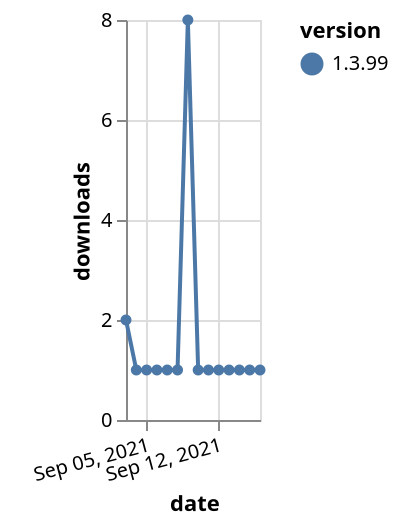 {"$schema": "https://vega.github.io/schema/vega-lite/v5.json", "description": "A simple bar chart with embedded data.", "data": {"values": [{"date": "2021-09-03", "total": 538, "delta": 2, "version": "1.3.99"}, {"date": "2021-09-04", "total": 539, "delta": 1, "version": "1.3.99"}, {"date": "2021-09-05", "total": 540, "delta": 1, "version": "1.3.99"}, {"date": "2021-09-06", "total": 541, "delta": 1, "version": "1.3.99"}, {"date": "2021-09-07", "total": 542, "delta": 1, "version": "1.3.99"}, {"date": "2021-09-08", "total": 543, "delta": 1, "version": "1.3.99"}, {"date": "2021-09-09", "total": 551, "delta": 8, "version": "1.3.99"}, {"date": "2021-09-10", "total": 552, "delta": 1, "version": "1.3.99"}, {"date": "2021-09-11", "total": 553, "delta": 1, "version": "1.3.99"}, {"date": "2021-09-12", "total": 554, "delta": 1, "version": "1.3.99"}, {"date": "2021-09-13", "total": 555, "delta": 1, "version": "1.3.99"}, {"date": "2021-09-14", "total": 556, "delta": 1, "version": "1.3.99"}, {"date": "2021-09-15", "total": 557, "delta": 1, "version": "1.3.99"}, {"date": "2021-09-16", "total": 558, "delta": 1, "version": "1.3.99"}]}, "width": "container", "mark": {"type": "line", "point": {"filled": true}}, "encoding": {"x": {"field": "date", "type": "temporal", "timeUnit": "yearmonthdate", "title": "date", "axis": {"labelAngle": -15}}, "y": {"field": "delta", "type": "quantitative", "title": "downloads"}, "color": {"field": "version", "type": "nominal"}, "tooltip": {"field": "delta"}}}